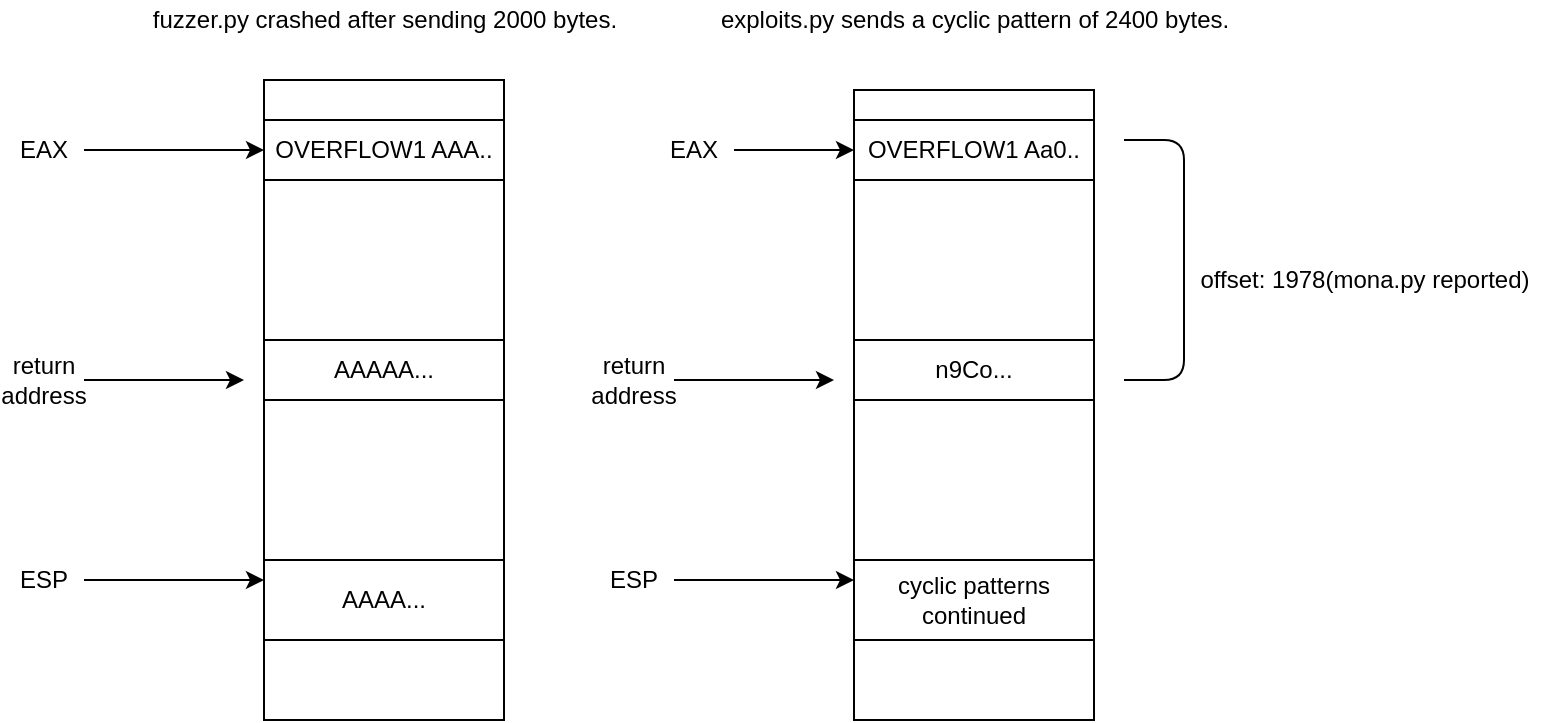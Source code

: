 <mxfile version="14.5.1" type="device"><diagram id="8PGYtTHsLAUaQn9r0o7m" name="Page-1"><mxGraphModel dx="1102" dy="847" grid="1" gridSize="10" guides="1" tooltips="1" connect="1" arrows="1" fold="1" page="1" pageScale="1" pageWidth="850" pageHeight="1100" math="0" shadow="0"><root><mxCell id="0"/><mxCell id="1" parent="0"/><mxCell id="olsGgvF5LG1eFEFMPEPh-1" value="" style="rounded=0;whiteSpace=wrap;html=1;" vertex="1" parent="1"><mxGeometry x="230" y="220" width="120" height="320" as="geometry"/></mxCell><mxCell id="olsGgvF5LG1eFEFMPEPh-2" value="fuzzer.py crashed after sending 2000 bytes." style="text;html=1;align=center;verticalAlign=middle;resizable=0;points=[];autosize=1;" vertex="1" parent="1"><mxGeometry x="165" y="180" width="250" height="20" as="geometry"/></mxCell><mxCell id="olsGgvF5LG1eFEFMPEPh-3" value="OVERFLOW1 AAA.." style="rounded=0;whiteSpace=wrap;html=1;" vertex="1" parent="1"><mxGeometry x="230" y="240" width="120" height="30" as="geometry"/></mxCell><mxCell id="olsGgvF5LG1eFEFMPEPh-5" style="edgeStyle=orthogonalEdgeStyle;rounded=0;orthogonalLoop=1;jettySize=auto;html=1;entryX=0;entryY=0.5;entryDx=0;entryDy=0;" edge="1" parent="1" source="olsGgvF5LG1eFEFMPEPh-4" target="olsGgvF5LG1eFEFMPEPh-3"><mxGeometry relative="1" as="geometry"/></mxCell><mxCell id="olsGgvF5LG1eFEFMPEPh-4" value="EAX" style="text;html=1;strokeColor=none;fillColor=none;align=center;verticalAlign=middle;whiteSpace=wrap;rounded=0;" vertex="1" parent="1"><mxGeometry x="100" y="245" width="40" height="20" as="geometry"/></mxCell><mxCell id="olsGgvF5LG1eFEFMPEPh-6" value="AAAAA..." style="rounded=0;whiteSpace=wrap;html=1;" vertex="1" parent="1"><mxGeometry x="230" y="350" width="120" height="30" as="geometry"/></mxCell><mxCell id="olsGgvF5LG1eFEFMPEPh-8" style="edgeStyle=orthogonalEdgeStyle;rounded=0;orthogonalLoop=1;jettySize=auto;html=1;" edge="1" parent="1" source="olsGgvF5LG1eFEFMPEPh-7"><mxGeometry relative="1" as="geometry"><mxPoint x="220" y="370" as="targetPoint"/></mxGeometry></mxCell><mxCell id="olsGgvF5LG1eFEFMPEPh-7" value="return address" style="text;html=1;strokeColor=none;fillColor=none;align=center;verticalAlign=middle;whiteSpace=wrap;rounded=0;" vertex="1" parent="1"><mxGeometry x="100" y="360" width="40" height="20" as="geometry"/></mxCell><mxCell id="olsGgvF5LG1eFEFMPEPh-9" value="AAAA..." style="rounded=0;whiteSpace=wrap;html=1;" vertex="1" parent="1"><mxGeometry x="230" y="460" width="120" height="40" as="geometry"/></mxCell><mxCell id="olsGgvF5LG1eFEFMPEPh-10" style="edgeStyle=orthogonalEdgeStyle;rounded=0;orthogonalLoop=1;jettySize=auto;html=1;entryX=0;entryY=0.5;entryDx=0;entryDy=0;" edge="1" parent="1" source="olsGgvF5LG1eFEFMPEPh-11"><mxGeometry relative="1" as="geometry"><mxPoint x="230" y="470" as="targetPoint"/></mxGeometry></mxCell><mxCell id="olsGgvF5LG1eFEFMPEPh-11" value="ESP" style="text;html=1;strokeColor=none;fillColor=none;align=center;verticalAlign=middle;whiteSpace=wrap;rounded=0;" vertex="1" parent="1"><mxGeometry x="100" y="460" width="40" height="20" as="geometry"/></mxCell><mxCell id="olsGgvF5LG1eFEFMPEPh-12" value="exploits.py sends a cyclic pattern of 2400 bytes." style="text;html=1;align=center;verticalAlign=middle;resizable=0;points=[];autosize=1;" vertex="1" parent="1"><mxGeometry x="450" y="180" width="270" height="20" as="geometry"/></mxCell><mxCell id="olsGgvF5LG1eFEFMPEPh-13" value="" style="rounded=0;whiteSpace=wrap;html=1;" vertex="1" parent="1"><mxGeometry x="525" y="225" width="120" height="315" as="geometry"/></mxCell><mxCell id="olsGgvF5LG1eFEFMPEPh-14" value="OVERFLOW1 Aa0.." style="rounded=0;whiteSpace=wrap;html=1;" vertex="1" parent="1"><mxGeometry x="525" y="240" width="120" height="30" as="geometry"/></mxCell><mxCell id="olsGgvF5LG1eFEFMPEPh-15" style="edgeStyle=orthogonalEdgeStyle;rounded=0;orthogonalLoop=1;jettySize=auto;html=1;entryX=0;entryY=0.5;entryDx=0;entryDy=0;" edge="1" parent="1" source="olsGgvF5LG1eFEFMPEPh-16" target="olsGgvF5LG1eFEFMPEPh-14"><mxGeometry relative="1" as="geometry"/></mxCell><mxCell id="olsGgvF5LG1eFEFMPEPh-16" value="EAX" style="text;html=1;strokeColor=none;fillColor=none;align=center;verticalAlign=middle;whiteSpace=wrap;rounded=0;" vertex="1" parent="1"><mxGeometry x="425" y="245" width="40" height="20" as="geometry"/></mxCell><mxCell id="olsGgvF5LG1eFEFMPEPh-17" value="n9Co..." style="rounded=0;whiteSpace=wrap;html=1;" vertex="1" parent="1"><mxGeometry x="525" y="350" width="120" height="30" as="geometry"/></mxCell><mxCell id="olsGgvF5LG1eFEFMPEPh-18" style="edgeStyle=orthogonalEdgeStyle;rounded=0;orthogonalLoop=1;jettySize=auto;html=1;" edge="1" parent="1" source="olsGgvF5LG1eFEFMPEPh-19"><mxGeometry relative="1" as="geometry"><mxPoint x="515" y="370" as="targetPoint"/></mxGeometry></mxCell><mxCell id="olsGgvF5LG1eFEFMPEPh-19" value="return address" style="text;html=1;strokeColor=none;fillColor=none;align=center;verticalAlign=middle;whiteSpace=wrap;rounded=0;" vertex="1" parent="1"><mxGeometry x="395" y="360" width="40" height="20" as="geometry"/></mxCell><mxCell id="olsGgvF5LG1eFEFMPEPh-20" value="cyclic patterns continued" style="rounded=0;whiteSpace=wrap;html=1;" vertex="1" parent="1"><mxGeometry x="525" y="460" width="120" height="40" as="geometry"/></mxCell><mxCell id="olsGgvF5LG1eFEFMPEPh-21" style="edgeStyle=orthogonalEdgeStyle;rounded=0;orthogonalLoop=1;jettySize=auto;html=1;entryX=0;entryY=0.5;entryDx=0;entryDy=0;" edge="1" parent="1" source="olsGgvF5LG1eFEFMPEPh-22"><mxGeometry relative="1" as="geometry"><mxPoint x="525" y="470" as="targetPoint"/></mxGeometry></mxCell><mxCell id="olsGgvF5LG1eFEFMPEPh-22" value="ESP" style="text;html=1;strokeColor=none;fillColor=none;align=center;verticalAlign=middle;whiteSpace=wrap;rounded=0;" vertex="1" parent="1"><mxGeometry x="395" y="460" width="40" height="20" as="geometry"/></mxCell><mxCell id="olsGgvF5LG1eFEFMPEPh-23" value="" style="endArrow=none;html=1;" edge="1" parent="1"><mxGeometry width="50" height="50" relative="1" as="geometry"><mxPoint x="660" y="250" as="sourcePoint"/><mxPoint x="660" y="370" as="targetPoint"/><Array as="points"><mxPoint x="690" y="250"/><mxPoint x="690" y="370"/></Array></mxGeometry></mxCell><mxCell id="olsGgvF5LG1eFEFMPEPh-24" value="offset: 1978(mona.py reported)" style="text;html=1;align=center;verticalAlign=middle;resizable=0;points=[];autosize=1;" vertex="1" parent="1"><mxGeometry x="690" y="310" width="180" height="20" as="geometry"/></mxCell></root></mxGraphModel></diagram></mxfile>